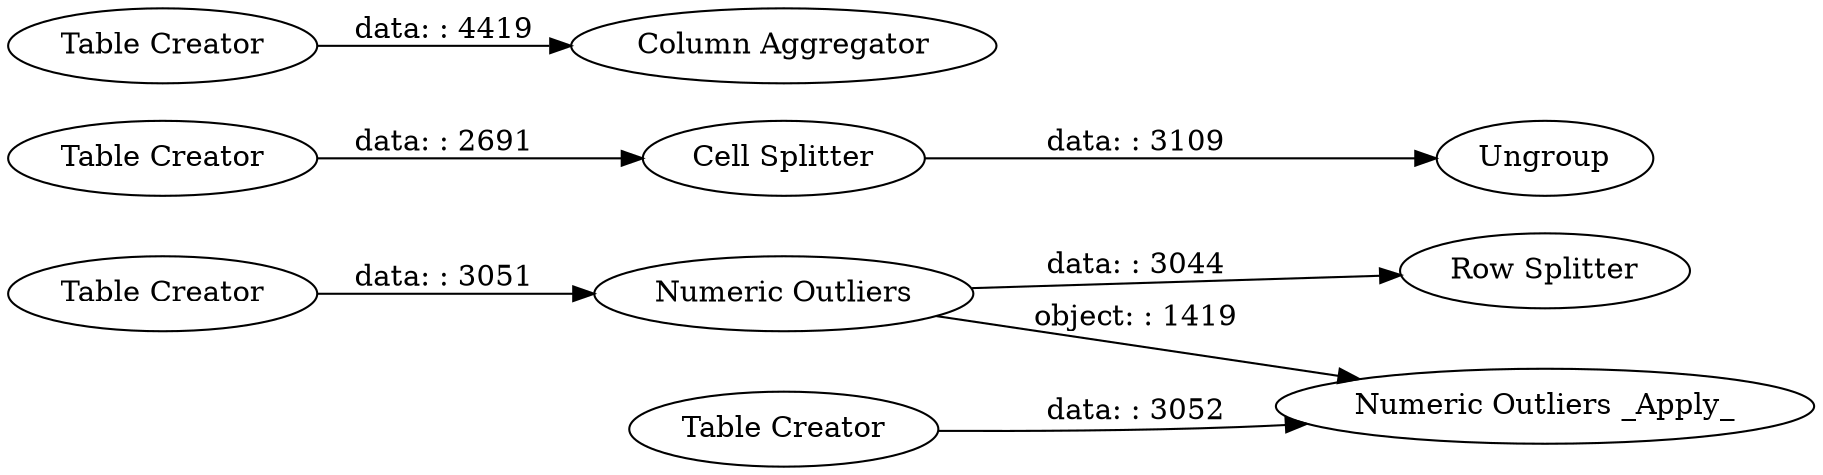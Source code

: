 digraph {
	"-4842293277167519968_7" [label="Numeric Outliers _Apply_"]
	"-4842293277167519968_5" [label="Numeric Outliers"]
	"-4842293277167519968_3" [label=Ungroup]
	"-4842293277167519968_12" [label="Table Creator"]
	"-4842293277167519968_2" [label="Cell Splitter"]
	"-4842293277167519968_6" [label="Table Creator"]
	"-4842293277167519968_10" [label="Row Splitter"]
	"-4842293277167519968_11" [label="Column Aggregator"]
	"-4842293277167519968_9" [label="Table Creator"]
	"-4842293277167519968_1" [label="Table Creator"]
	"-4842293277167519968_5" -> "-4842293277167519968_7" [label="object: : 1419"]
	"-4842293277167519968_5" -> "-4842293277167519968_10" [label="data: : 3044"]
	"-4842293277167519968_6" -> "-4842293277167519968_5" [label="data: : 3051"]
	"-4842293277167519968_12" -> "-4842293277167519968_11" [label="data: : 4419"]
	"-4842293277167519968_9" -> "-4842293277167519968_7" [label="data: : 3052"]
	"-4842293277167519968_1" -> "-4842293277167519968_2" [label="data: : 2691"]
	"-4842293277167519968_2" -> "-4842293277167519968_3" [label="data: : 3109"]
	rankdir=LR
}
